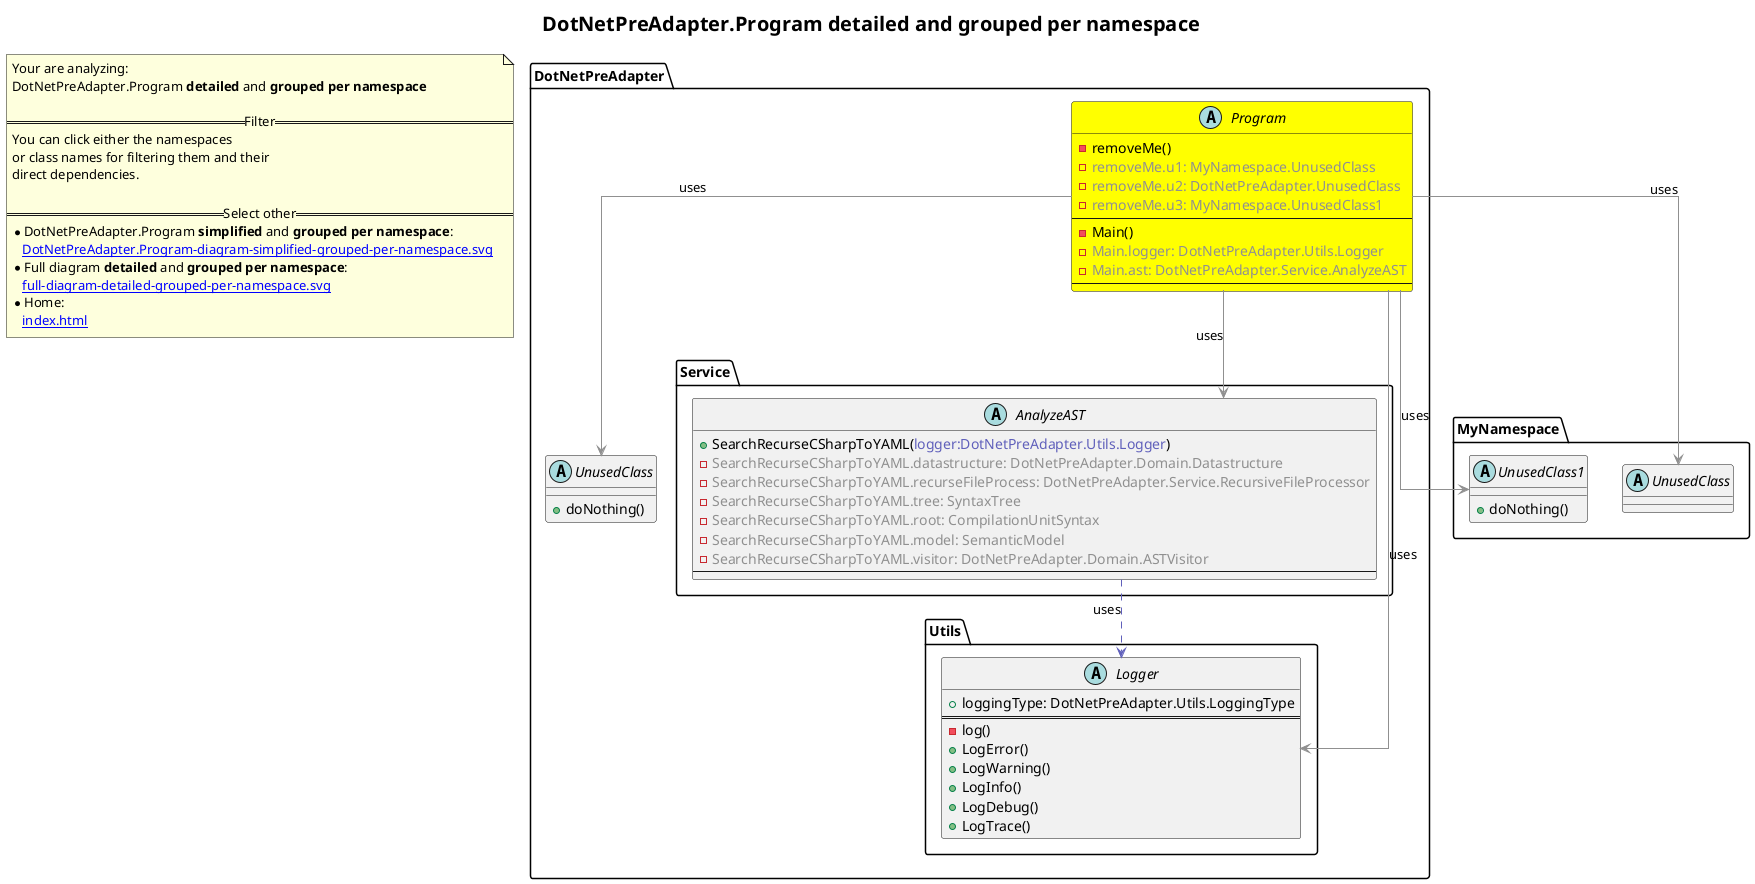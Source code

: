 @startuml
skinparam linetype ortho
title <size:20>DotNetPreAdapter.Program **detailed** and **grouped per namespace**</size>
note "Your are analyzing:\nDotNetPreAdapter.Program **detailed** and **grouped per namespace**\n\n==Filter==\nYou can click either the namespaces \nor class names for filtering them and their\ndirect dependencies.\n\n==Select other==\n* DotNetPreAdapter.Program **simplified** and **grouped per namespace**:\n   [[DotNetPreAdapter.Program-diagram-simplified-grouped-per-namespace.svg]]\n* Full diagram **detailed** and **grouped per namespace**:\n   [[full-diagram-detailed-grouped-per-namespace.svg]]\n* Home:\n   [[index.html]]" as FloatingNote
namespace DotNetPreAdapter [[DotNetPreAdapter-diagram-detailed-grouped-per-namespace.svg]] {
abstract class DotNetPreAdapter.Program [[DotNetPreAdapter.Program-diagram-detailed-grouped-per-namespace.svg]] #yellow {
  - removeMe(<font color="6060BB"></font>)
  - <font color="909090">removeMe.u1: MyNamespace.UnusedClass</font>
  - <font color="909090">removeMe.u2: DotNetPreAdapter.UnusedClass</font>
  - <font color="909090">removeMe.u3: MyNamespace.UnusedClass1</font>
--
  - Main(<font color="6060BB"></font>)
  - <font color="909090">Main.logger: DotNetPreAdapter.Utils.Logger</font>
  - <font color="909090">Main.ast: DotNetPreAdapter.Service.AnalyzeAST</font>
--
}
abstract class DotNetPreAdapter.UnusedClass [[DotNetPreAdapter.UnusedClass-diagram-detailed-grouped-per-namespace.svg]]  {
  + doNothing(<font color="6060BB"></font>)
}
'Compared namespace DotNetPreAdapter [[DotNetPreAdapter-diagram-detailed-grouped-per-namespace.svg]] { with last element of }
' Closing all previous_sub_namespace_list namespace None because file analysis is finished.
' Closing namespace DotNetPreAdapter
}
namespace DotNetPreAdapter [[DotNetPreAdapter-diagram-detailed-grouped-per-namespace.svg]] {
namespace DotNetPreAdapter.Service [[DotNetPreAdapter.Service-diagram-detailed-grouped-per-namespace.svg]] {
  abstract class DotNetPreAdapter.Service.AnalyzeAST [[DotNetPreAdapter.Service.AnalyzeAST-diagram-detailed-grouped-per-namespace.svg]]  {
    + SearchRecurseCSharpToYAML(<font color="6060BB">logger:DotNetPreAdapter.Utils.Logger</font>)
    - <font color="909090">SearchRecurseCSharpToYAML.datastructure: DotNetPreAdapter.Domain.Datastructure</font>
    - <font color="909090">SearchRecurseCSharpToYAML.recurseFileProcess: DotNetPreAdapter.Service.RecursiveFileProcessor</font>
    - <font color="909090">SearchRecurseCSharpToYAML.tree: SyntaxTree</font>
    - <font color="909090">SearchRecurseCSharpToYAML.root: CompilationUnitSyntax</font>
    - <font color="909090">SearchRecurseCSharpToYAML.model: SemanticModel</font>
    - <font color="909090">SearchRecurseCSharpToYAML.visitor: DotNetPreAdapter.Domain.ASTVisitor</font>
--
  }
'Compared namespace DotNetPreAdapter.Service [[DotNetPreAdapter.Service-diagram-detailed-grouped-per-namespace.svg]] { with last element of   }
' Closing all previous_sub_namespace_list namespace None because file analysis is finished.
' Closing namespace Service
}
' Closing namespace DotNetPreAdapter
}
namespace DotNetPreAdapter [[DotNetPreAdapter-diagram-detailed-grouped-per-namespace.svg]] {
namespace DotNetPreAdapter.Utils [[DotNetPreAdapter.Utils-diagram-detailed-grouped-per-namespace.svg]] {
  abstract class DotNetPreAdapter.Utils.Logger [[DotNetPreAdapter.Utils.Logger-diagram-detailed-grouped-per-namespace.svg]]  {
    + loggingType: DotNetPreAdapter.Utils.LoggingType
==
    - log(<font color="6060BB"></font>)
    + LogError(<font color="6060BB"></font>)
    + LogWarning(<font color="6060BB"></font>)
    + LogInfo(<font color="6060BB"></font>)
    + LogDebug(<font color="6060BB"></font>)
    + LogTrace(<font color="6060BB"></font>)
  }
'Compared namespace DotNetPreAdapter.Utils [[DotNetPreAdapter.Utils-diagram-detailed-grouped-per-namespace.svg]] { with last element of   }
' Closing all previous_sub_namespace_list namespace None because file analysis is finished.
' Closing namespace Utils
}
' Closing namespace DotNetPreAdapter
}
namespace MyNamespace [[MyNamespace-diagram-detailed-grouped-per-namespace.svg]] {
abstract class MyNamespace.UnusedClass [[MyNamespace.UnusedClass-diagram-detailed-grouped-per-namespace.svg]]  {
}
abstract class MyNamespace.UnusedClass1 [[MyNamespace.UnusedClass1-diagram-detailed-grouped-per-namespace.svg]]  {
  + doNothing(<font color="6060BB"></font>)
}
'Compared namespace MyNamespace [[MyNamespace-diagram-detailed-grouped-per-namespace.svg]] { with last element of }
' Closing all previous_sub_namespace_list namespace None because file analysis is finished.
' Closing namespace MyNamespace
}
 ' *************************************** 
 ' *************************************** 
 ' *************************************** 
' Class relations extracted from namespace:
' DotNetPreAdapter
DotNetPreAdapter.Program -[#909090]-> MyNamespace.UnusedClass  : uses 
DotNetPreAdapter.Program -[#909090]-> DotNetPreAdapter.UnusedClass  : uses 
DotNetPreAdapter.Program -[#909090]-> MyNamespace.UnusedClass1  : uses 
DotNetPreAdapter.Program -[#909090]-> DotNetPreAdapter.Utils.Logger  : uses 
DotNetPreAdapter.Program -[#909090]-> DotNetPreAdapter.Service.AnalyzeAST  : uses 
' Class relations extracted from namespace:
' DotNetPreAdapter.Service
DotNetPreAdapter.Service.AnalyzeAST .[#6060BB].> DotNetPreAdapter.Utils.Logger  : uses 
' Class relations extracted from namespace:
' DotNetPreAdapter.Utils
' Class relations extracted from namespace:
' MyNamespace
@enduml